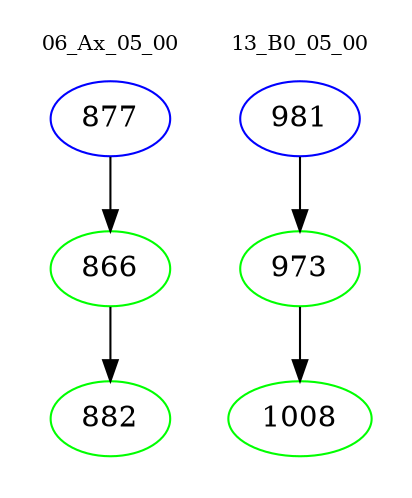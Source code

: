digraph{
subgraph cluster_0 {
color = white
label = "06_Ax_05_00";
fontsize=10;
T0_877 [label="877", color="blue"]
T0_877 -> T0_866 [color="black"]
T0_866 [label="866", color="green"]
T0_866 -> T0_882 [color="black"]
T0_882 [label="882", color="green"]
}
subgraph cluster_1 {
color = white
label = "13_B0_05_00";
fontsize=10;
T1_981 [label="981", color="blue"]
T1_981 -> T1_973 [color="black"]
T1_973 [label="973", color="green"]
T1_973 -> T1_1008 [color="black"]
T1_1008 [label="1008", color="green"]
}
}
